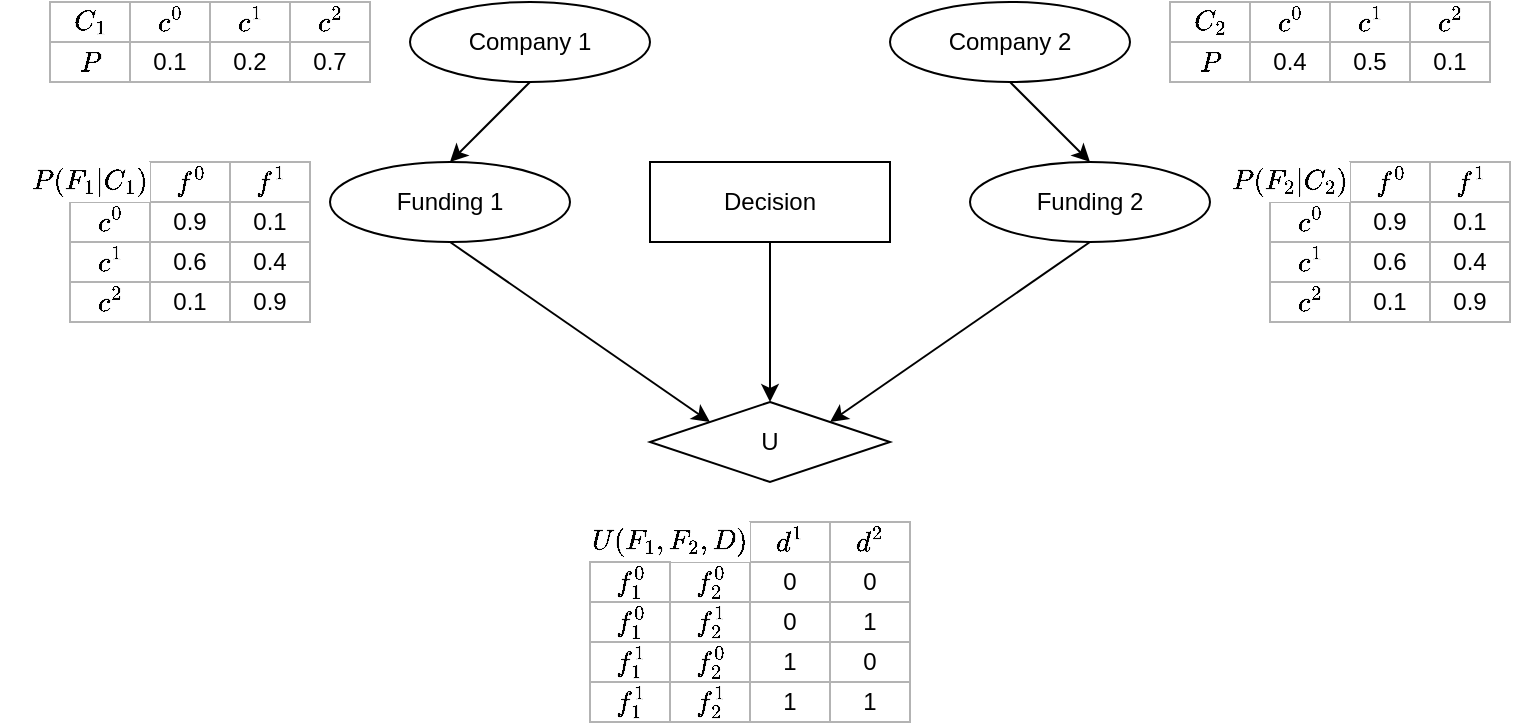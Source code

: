 <mxfile version="13.6.2" type="device"><diagram id="oGu7BnXSgeSuTTdV42-j" name="Page-1"><mxGraphModel dx="1350" dy="816" grid="1" gridSize="10" guides="1" tooltips="1" connect="1" arrows="1" fold="1" page="1" pageScale="1" pageWidth="850" pageHeight="1100" math="1" shadow="0"><root><mxCell id="0"/><mxCell id="1" parent="0"/><mxCell id="8sFmusDifFMSYxWTSXoQ-50" value="Company 1" style="ellipse;whiteSpace=wrap;html=1;strokeColor=#000000;" vertex="1" parent="1"><mxGeometry x="230" y="40" width="120" height="40" as="geometry"/></mxCell><mxCell id="8sFmusDifFMSYxWTSXoQ-51" value="Company 2" style="ellipse;whiteSpace=wrap;html=1;strokeColor=#000000;" vertex="1" parent="1"><mxGeometry x="470" y="40" width="120" height="40" as="geometry"/></mxCell><mxCell id="8sFmusDifFMSYxWTSXoQ-52" value="Decision" style="rounded=0;whiteSpace=wrap;html=1;strokeColor=#000000;" vertex="1" parent="1"><mxGeometry x="350" y="120" width="120" height="40" as="geometry"/></mxCell><mxCell id="8sFmusDifFMSYxWTSXoQ-53" value="Funding 1" style="ellipse;whiteSpace=wrap;html=1;strokeColor=#000000;" vertex="1" parent="1"><mxGeometry x="190" y="120" width="120" height="40" as="geometry"/></mxCell><mxCell id="8sFmusDifFMSYxWTSXoQ-54" value="Funding 2" style="ellipse;whiteSpace=wrap;html=1;strokeColor=#000000;" vertex="1" parent="1"><mxGeometry x="510" y="120" width="120" height="40" as="geometry"/></mxCell><mxCell id="8sFmusDifFMSYxWTSXoQ-56" value="U" style="rhombus;whiteSpace=wrap;html=1;strokeColor=#000000;" vertex="1" parent="1"><mxGeometry x="350" y="240" width="120" height="40" as="geometry"/></mxCell><mxCell id="8sFmusDifFMSYxWTSXoQ-57" value="" style="endArrow=classic;html=1;exitX=0.5;exitY=1;exitDx=0;exitDy=0;entryX=0.5;entryY=0;entryDx=0;entryDy=0;" edge="1" parent="1" source="8sFmusDifFMSYxWTSXoQ-50" target="8sFmusDifFMSYxWTSXoQ-53"><mxGeometry width="50" height="50" relative="1" as="geometry"><mxPoint x="510" y="400" as="sourcePoint"/><mxPoint x="560" y="350" as="targetPoint"/></mxGeometry></mxCell><mxCell id="8sFmusDifFMSYxWTSXoQ-58" value="" style="endArrow=classic;html=1;exitX=0.5;exitY=1;exitDx=0;exitDy=0;entryX=0.5;entryY=0;entryDx=0;entryDy=0;" edge="1" parent="1" source="8sFmusDifFMSYxWTSXoQ-51" target="8sFmusDifFMSYxWTSXoQ-54"><mxGeometry width="50" height="50" relative="1" as="geometry"><mxPoint x="350" y="410" as="sourcePoint"/><mxPoint x="400" y="360" as="targetPoint"/></mxGeometry></mxCell><mxCell id="8sFmusDifFMSYxWTSXoQ-59" value="" style="endArrow=classic;html=1;exitX=0.5;exitY=1;exitDx=0;exitDy=0;entryX=0;entryY=0;entryDx=0;entryDy=0;" edge="1" parent="1" source="8sFmusDifFMSYxWTSXoQ-53" target="8sFmusDifFMSYxWTSXoQ-56"><mxGeometry width="50" height="50" relative="1" as="geometry"><mxPoint x="430" y="400" as="sourcePoint"/><mxPoint x="480" y="350" as="targetPoint"/></mxGeometry></mxCell><mxCell id="8sFmusDifFMSYxWTSXoQ-60" value="" style="endArrow=classic;html=1;exitX=0.5;exitY=1;exitDx=0;exitDy=0;entryX=1;entryY=0;entryDx=0;entryDy=0;" edge="1" parent="1" source="8sFmusDifFMSYxWTSXoQ-54" target="8sFmusDifFMSYxWTSXoQ-56"><mxGeometry width="50" height="50" relative="1" as="geometry"><mxPoint x="430" y="400" as="sourcePoint"/><mxPoint x="480" y="350" as="targetPoint"/></mxGeometry></mxCell><mxCell id="8sFmusDifFMSYxWTSXoQ-61" value="" style="endArrow=classic;html=1;exitX=0.5;exitY=1;exitDx=0;exitDy=0;entryX=0.5;entryY=0;entryDx=0;entryDy=0;" edge="1" parent="1" source="8sFmusDifFMSYxWTSXoQ-52" target="8sFmusDifFMSYxWTSXoQ-56"><mxGeometry width="50" height="50" relative="1" as="geometry"><mxPoint x="430" y="400" as="sourcePoint"/><mxPoint x="480" y="350" as="targetPoint"/></mxGeometry></mxCell><mxCell id="8sFmusDifFMSYxWTSXoQ-62" value="$$C_1$$" style="rounded=0;whiteSpace=wrap;html=1;strokeColor=#B3B3B3;" vertex="1" parent="1"><mxGeometry x="50" y="40" width="40" height="20" as="geometry"/></mxCell><mxCell id="8sFmusDifFMSYxWTSXoQ-65" value="$$c^0$$" style="rounded=0;whiteSpace=wrap;html=1;strokeColor=#B3B3B3;" vertex="1" parent="1"><mxGeometry x="90" y="40" width="40" height="20" as="geometry"/></mxCell><mxCell id="8sFmusDifFMSYxWTSXoQ-66" value="&lt;span&gt;$$c^1$$&lt;/span&gt;" style="rounded=0;whiteSpace=wrap;html=1;strokeColor=#B3B3B3;" vertex="1" parent="1"><mxGeometry x="130" y="40" width="40" height="20" as="geometry"/></mxCell><mxCell id="8sFmusDifFMSYxWTSXoQ-67" value="&lt;span&gt;$$c^2$$&lt;/span&gt;" style="rounded=0;whiteSpace=wrap;html=1;strokeColor=#B3B3B3;" vertex="1" parent="1"><mxGeometry x="170" y="40" width="40" height="20" as="geometry"/></mxCell><mxCell id="8sFmusDifFMSYxWTSXoQ-68" value="$$P$$" style="rounded=0;whiteSpace=wrap;html=1;strokeColor=#B3B3B3;" vertex="1" parent="1"><mxGeometry x="50" y="60" width="40" height="20" as="geometry"/></mxCell><mxCell id="8sFmusDifFMSYxWTSXoQ-69" value="0.1" style="rounded=0;whiteSpace=wrap;html=1;strokeColor=#B3B3B3;" vertex="1" parent="1"><mxGeometry x="90" y="60" width="40" height="20" as="geometry"/></mxCell><mxCell id="8sFmusDifFMSYxWTSXoQ-70" value="0.2" style="rounded=0;whiteSpace=wrap;html=1;strokeColor=#B3B3B3;" vertex="1" parent="1"><mxGeometry x="130" y="60" width="40" height="20" as="geometry"/></mxCell><mxCell id="8sFmusDifFMSYxWTSXoQ-71" value="0.7" style="rounded=0;whiteSpace=wrap;html=1;strokeColor=#B3B3B3;" vertex="1" parent="1"><mxGeometry x="170" y="60" width="40" height="20" as="geometry"/></mxCell><mxCell id="8sFmusDifFMSYxWTSXoQ-72" value="$$C_2$$" style="rounded=0;whiteSpace=wrap;html=1;strokeColor=#B3B3B3;" vertex="1" parent="1"><mxGeometry x="610" y="40" width="40" height="20" as="geometry"/></mxCell><mxCell id="8sFmusDifFMSYxWTSXoQ-73" value="$$c^0$$" style="rounded=0;whiteSpace=wrap;html=1;strokeColor=#B3B3B3;" vertex="1" parent="1"><mxGeometry x="650" y="40" width="40" height="20" as="geometry"/></mxCell><mxCell id="8sFmusDifFMSYxWTSXoQ-74" value="&lt;span&gt;$$c^1$$&lt;/span&gt;" style="rounded=0;whiteSpace=wrap;html=1;strokeColor=#B3B3B3;" vertex="1" parent="1"><mxGeometry x="690" y="40" width="40" height="20" as="geometry"/></mxCell><mxCell id="8sFmusDifFMSYxWTSXoQ-75" value="&lt;span&gt;$$c^2$$&lt;/span&gt;" style="rounded=0;whiteSpace=wrap;html=1;strokeColor=#B3B3B3;" vertex="1" parent="1"><mxGeometry x="730" y="40" width="40" height="20" as="geometry"/></mxCell><mxCell id="8sFmusDifFMSYxWTSXoQ-76" value="$$P$$" style="rounded=0;whiteSpace=wrap;html=1;strokeColor=#B3B3B3;" vertex="1" parent="1"><mxGeometry x="610" y="60" width="40" height="20" as="geometry"/></mxCell><mxCell id="8sFmusDifFMSYxWTSXoQ-77" value="0.4" style="rounded=0;whiteSpace=wrap;html=1;strokeColor=#B3B3B3;" vertex="1" parent="1"><mxGeometry x="650" y="60" width="40" height="20" as="geometry"/></mxCell><mxCell id="8sFmusDifFMSYxWTSXoQ-78" value="0.5" style="rounded=0;whiteSpace=wrap;html=1;strokeColor=#B3B3B3;" vertex="1" parent="1"><mxGeometry x="690" y="60" width="40" height="20" as="geometry"/></mxCell><mxCell id="8sFmusDifFMSYxWTSXoQ-79" value="0.1" style="rounded=0;whiteSpace=wrap;html=1;strokeColor=#B3B3B3;" vertex="1" parent="1"><mxGeometry x="730" y="60" width="40" height="20" as="geometry"/></mxCell><mxCell id="8sFmusDifFMSYxWTSXoQ-80" value="$$c^0$$" style="rounded=0;whiteSpace=wrap;html=1;strokeColor=#B3B3B3;" vertex="1" parent="1"><mxGeometry x="60" y="140" width="40" height="20" as="geometry"/></mxCell><mxCell id="8sFmusDifFMSYxWTSXoQ-81" value="$$c^1$$" style="rounded=0;whiteSpace=wrap;html=1;strokeColor=#B3B3B3;" vertex="1" parent="1"><mxGeometry x="60" y="160" width="40" height="20" as="geometry"/></mxCell><mxCell id="8sFmusDifFMSYxWTSXoQ-82" value="$$f^0$$" style="rounded=0;whiteSpace=wrap;html=1;strokeColor=#B3B3B3;" vertex="1" parent="1"><mxGeometry x="100" y="120" width="40" height="20" as="geometry"/></mxCell><mxCell id="8sFmusDifFMSYxWTSXoQ-83" value="$$c^2$$" style="rounded=0;whiteSpace=wrap;html=1;strokeColor=#B3B3B3;" vertex="1" parent="1"><mxGeometry x="60" y="180" width="40" height="20" as="geometry"/></mxCell><mxCell id="8sFmusDifFMSYxWTSXoQ-85" value="$$f^1$$" style="rounded=0;whiteSpace=wrap;html=1;strokeColor=#B3B3B3;" vertex="1" parent="1"><mxGeometry x="140" y="120" width="40" height="20" as="geometry"/></mxCell><mxCell id="8sFmusDifFMSYxWTSXoQ-86" value="0.9" style="rounded=0;whiteSpace=wrap;html=1;strokeColor=#B3B3B3;" vertex="1" parent="1"><mxGeometry x="100" y="140" width="40" height="20" as="geometry"/></mxCell><mxCell id="8sFmusDifFMSYxWTSXoQ-87" value="0.1" style="rounded=0;whiteSpace=wrap;html=1;strokeColor=#B3B3B3;" vertex="1" parent="1"><mxGeometry x="140" y="140" width="40" height="20" as="geometry"/></mxCell><mxCell id="8sFmusDifFMSYxWTSXoQ-88" value="0.6" style="rounded=0;whiteSpace=wrap;html=1;strokeColor=#B3B3B3;" vertex="1" parent="1"><mxGeometry x="100" y="160" width="40" height="20" as="geometry"/></mxCell><mxCell id="8sFmusDifFMSYxWTSXoQ-89" value="0.4" style="rounded=0;whiteSpace=wrap;html=1;strokeColor=#B3B3B3;" vertex="1" parent="1"><mxGeometry x="140" y="160" width="40" height="20" as="geometry"/></mxCell><mxCell id="8sFmusDifFMSYxWTSXoQ-90" value="0.1" style="rounded=0;whiteSpace=wrap;html=1;strokeColor=#B3B3B3;" vertex="1" parent="1"><mxGeometry x="100" y="180" width="40" height="20" as="geometry"/></mxCell><mxCell id="8sFmusDifFMSYxWTSXoQ-91" value="0.9" style="rounded=0;whiteSpace=wrap;html=1;strokeColor=#B3B3B3;" vertex="1" parent="1"><mxGeometry x="140" y="180" width="40" height="20" as="geometry"/></mxCell><mxCell id="8sFmusDifFMSYxWTSXoQ-92" value="$$P(F_1|C_1)$$" style="rounded=0;whiteSpace=wrap;html=1;strokeColor=none;" vertex="1" parent="1"><mxGeometry x="40" y="120" width="60" height="20" as="geometry"/></mxCell><mxCell id="8sFmusDifFMSYxWTSXoQ-93" value="$$c^0$$" style="rounded=0;whiteSpace=wrap;html=1;strokeColor=#B3B3B3;" vertex="1" parent="1"><mxGeometry x="660" y="140" width="40" height="20" as="geometry"/></mxCell><mxCell id="8sFmusDifFMSYxWTSXoQ-94" value="$$c^1$$" style="rounded=0;whiteSpace=wrap;html=1;strokeColor=#B3B3B3;" vertex="1" parent="1"><mxGeometry x="660" y="160" width="40" height="20" as="geometry"/></mxCell><mxCell id="8sFmusDifFMSYxWTSXoQ-95" value="$$f^0$$" style="rounded=0;whiteSpace=wrap;html=1;strokeColor=#B3B3B3;" vertex="1" parent="1"><mxGeometry x="700" y="120" width="40" height="20" as="geometry"/></mxCell><mxCell id="8sFmusDifFMSYxWTSXoQ-96" value="$$c^2$$" style="rounded=0;whiteSpace=wrap;html=1;strokeColor=#B3B3B3;" vertex="1" parent="1"><mxGeometry x="660" y="180" width="40" height="20" as="geometry"/></mxCell><mxCell id="8sFmusDifFMSYxWTSXoQ-97" value="$$f^1$$" style="rounded=0;whiteSpace=wrap;html=1;strokeColor=#B3B3B3;" vertex="1" parent="1"><mxGeometry x="740" y="120" width="40" height="20" as="geometry"/></mxCell><mxCell id="8sFmusDifFMSYxWTSXoQ-98" value="0.9" style="rounded=0;whiteSpace=wrap;html=1;strokeColor=#B3B3B3;" vertex="1" parent="1"><mxGeometry x="700" y="140" width="40" height="20" as="geometry"/></mxCell><mxCell id="8sFmusDifFMSYxWTSXoQ-99" value="0.1" style="rounded=0;whiteSpace=wrap;html=1;strokeColor=#B3B3B3;" vertex="1" parent="1"><mxGeometry x="740" y="140" width="40" height="20" as="geometry"/></mxCell><mxCell id="8sFmusDifFMSYxWTSXoQ-100" value="0.6" style="rounded=0;whiteSpace=wrap;html=1;strokeColor=#B3B3B3;" vertex="1" parent="1"><mxGeometry x="700" y="160" width="40" height="20" as="geometry"/></mxCell><mxCell id="8sFmusDifFMSYxWTSXoQ-101" value="0.4" style="rounded=0;whiteSpace=wrap;html=1;strokeColor=#B3B3B3;" vertex="1" parent="1"><mxGeometry x="740" y="160" width="40" height="20" as="geometry"/></mxCell><mxCell id="8sFmusDifFMSYxWTSXoQ-102" value="0.1" style="rounded=0;whiteSpace=wrap;html=1;strokeColor=#B3B3B3;" vertex="1" parent="1"><mxGeometry x="700" y="180" width="40" height="20" as="geometry"/></mxCell><mxCell id="8sFmusDifFMSYxWTSXoQ-103" value="0.9" style="rounded=0;whiteSpace=wrap;html=1;strokeColor=#B3B3B3;" vertex="1" parent="1"><mxGeometry x="740" y="180" width="40" height="20" as="geometry"/></mxCell><mxCell id="8sFmusDifFMSYxWTSXoQ-104" value="$$P(F_2|C_2)$$" style="rounded=0;whiteSpace=wrap;html=1;strokeColor=none;" vertex="1" parent="1"><mxGeometry x="640" y="120" width="60" height="20" as="geometry"/></mxCell><mxCell id="8sFmusDifFMSYxWTSXoQ-105" value="$$f_2^0$$" style="rounded=0;whiteSpace=wrap;html=1;strokeColor=#B3B3B3;" vertex="1" parent="1"><mxGeometry x="360" y="320" width="40" height="20" as="geometry"/></mxCell><mxCell id="8sFmusDifFMSYxWTSXoQ-106" value="$$f_2^1$$" style="rounded=0;whiteSpace=wrap;html=1;strokeColor=#B3B3B3;" vertex="1" parent="1"><mxGeometry x="360" y="340" width="40" height="20" as="geometry"/></mxCell><mxCell id="8sFmusDifFMSYxWTSXoQ-107" value="$$d^1$$" style="rounded=0;whiteSpace=wrap;html=1;strokeColor=#B3B3B3;" vertex="1" parent="1"><mxGeometry x="400" y="300" width="40" height="20" as="geometry"/></mxCell><mxCell id="8sFmusDifFMSYxWTSXoQ-108" value="$$f_2^0$$" style="rounded=0;whiteSpace=wrap;html=1;strokeColor=#B3B3B3;" vertex="1" parent="1"><mxGeometry x="360" y="360" width="40" height="20" as="geometry"/></mxCell><mxCell id="8sFmusDifFMSYxWTSXoQ-109" value="$$d^2$$" style="rounded=0;whiteSpace=wrap;html=1;strokeColor=#B3B3B3;" vertex="1" parent="1"><mxGeometry x="440" y="300" width="40" height="20" as="geometry"/></mxCell><mxCell id="8sFmusDifFMSYxWTSXoQ-110" value="0" style="rounded=0;whiteSpace=wrap;html=1;strokeColor=#B3B3B3;" vertex="1" parent="1"><mxGeometry x="400" y="320" width="40" height="20" as="geometry"/></mxCell><mxCell id="8sFmusDifFMSYxWTSXoQ-111" value="0" style="rounded=0;whiteSpace=wrap;html=1;strokeColor=#B3B3B3;" vertex="1" parent="1"><mxGeometry x="440" y="320" width="40" height="20" as="geometry"/></mxCell><mxCell id="8sFmusDifFMSYxWTSXoQ-112" value="0" style="rounded=0;whiteSpace=wrap;html=1;strokeColor=#B3B3B3;" vertex="1" parent="1"><mxGeometry x="400" y="340" width="40" height="20" as="geometry"/></mxCell><mxCell id="8sFmusDifFMSYxWTSXoQ-113" value="1" style="rounded=0;whiteSpace=wrap;html=1;strokeColor=#B3B3B3;" vertex="1" parent="1"><mxGeometry x="440" y="340" width="40" height="20" as="geometry"/></mxCell><mxCell id="8sFmusDifFMSYxWTSXoQ-114" value="1" style="rounded=0;whiteSpace=wrap;html=1;strokeColor=#B3B3B3;" vertex="1" parent="1"><mxGeometry x="400" y="360" width="40" height="20" as="geometry"/></mxCell><mxCell id="8sFmusDifFMSYxWTSXoQ-115" value="0" style="rounded=0;whiteSpace=wrap;html=1;strokeColor=#B3B3B3;" vertex="1" parent="1"><mxGeometry x="440" y="360" width="40" height="20" as="geometry"/></mxCell><mxCell id="8sFmusDifFMSYxWTSXoQ-116" value="$$U(F_1,F_2,D)$$" style="rounded=0;whiteSpace=wrap;html=1;strokeColor=none;" vertex="1" parent="1"><mxGeometry x="320" y="300" width="80" height="20" as="geometry"/></mxCell><mxCell id="8sFmusDifFMSYxWTSXoQ-117" value="$$f_1^0$$" style="rounded=0;whiteSpace=wrap;html=1;strokeColor=#B3B3B3;" vertex="1" parent="1"><mxGeometry x="320" y="320" width="40" height="20" as="geometry"/></mxCell><mxCell id="8sFmusDifFMSYxWTSXoQ-118" value="$$f_1^0$$" style="rounded=0;whiteSpace=wrap;html=1;strokeColor=#B3B3B3;" vertex="1" parent="1"><mxGeometry x="320" y="340" width="40" height="20" as="geometry"/></mxCell><mxCell id="8sFmusDifFMSYxWTSXoQ-119" value="$$f_1^1$$" style="rounded=0;whiteSpace=wrap;html=1;strokeColor=#B3B3B3;" vertex="1" parent="1"><mxGeometry x="320" y="360" width="40" height="20" as="geometry"/></mxCell><mxCell id="8sFmusDifFMSYxWTSXoQ-120" value="$$f_1^1$$" style="rounded=0;whiteSpace=wrap;html=1;strokeColor=#B3B3B3;" vertex="1" parent="1"><mxGeometry x="320" y="380" width="40" height="20" as="geometry"/></mxCell><mxCell id="8sFmusDifFMSYxWTSXoQ-121" value="$$f_2^1$$" style="rounded=0;whiteSpace=wrap;html=1;strokeColor=#B3B3B3;" vertex="1" parent="1"><mxGeometry x="360" y="380" width="40" height="20" as="geometry"/></mxCell><mxCell id="8sFmusDifFMSYxWTSXoQ-122" value="1" style="rounded=0;whiteSpace=wrap;html=1;strokeColor=#B3B3B3;" vertex="1" parent="1"><mxGeometry x="400" y="380" width="40" height="20" as="geometry"/></mxCell><mxCell id="8sFmusDifFMSYxWTSXoQ-123" value="1" style="rounded=0;whiteSpace=wrap;html=1;strokeColor=#B3B3B3;" vertex="1" parent="1"><mxGeometry x="440" y="380" width="40" height="20" as="geometry"/></mxCell></root></mxGraphModel></diagram></mxfile>